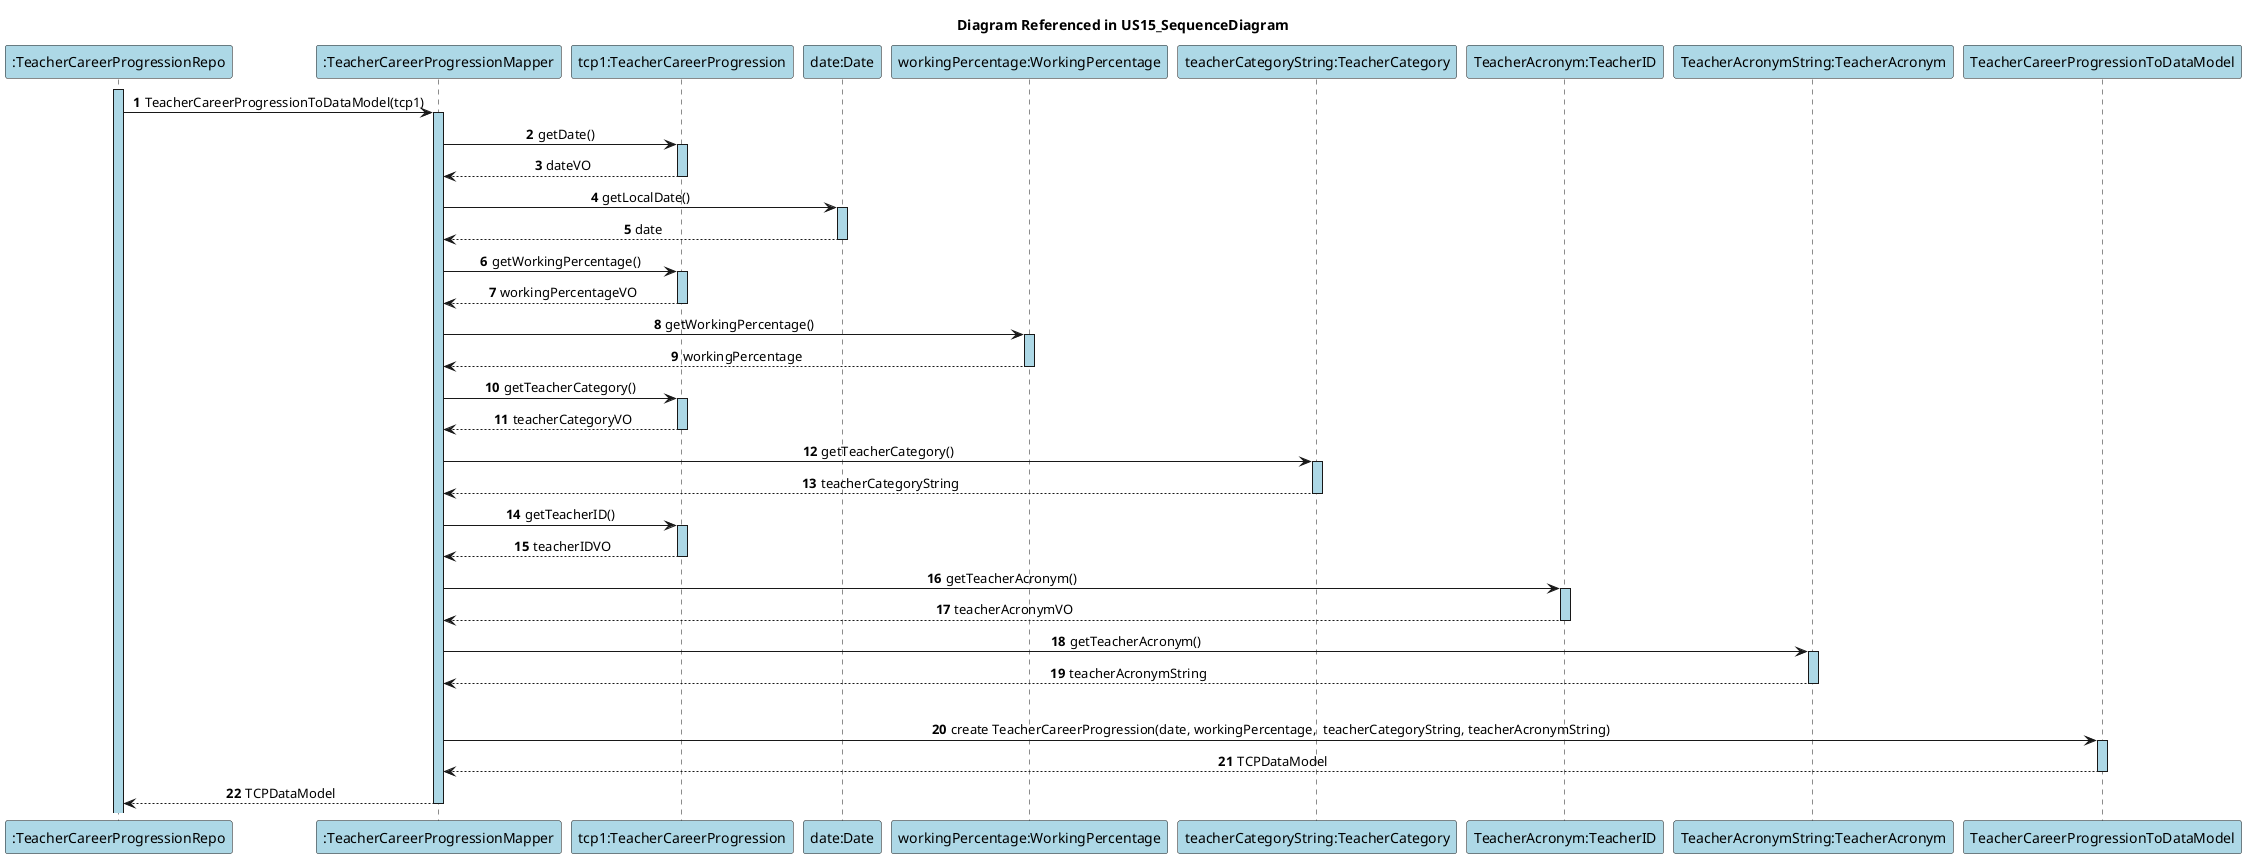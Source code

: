 @startuml
autonumber
skinparam sequenceMessageAlign center
skinparam sequenceLifeLineBackgroundColor lightblue
title Diagram Referenced in US15_SequenceDiagram

participant ":TeacherCareerProgressionRepo" as TCPRepo #lightblue
participant ":TeacherCareerProgressionMapper" as TCPMapper #lightblue
participant "tcp1:TeacherCareerProgression" as TCP #lightblue
participant "date:Date" as DateVO #lightblue
participant "workingPercentage:WorkingPercentage" as WPVO #lightblue
participant "teacherCategoryString:TeacherCategory" as TCVO #lightblue
participant "TeacherAcronym:TeacherID" as TID #lightblue
participant "TeacherAcronymString:TeacherAcronym" as TAcronym #lightblue
participant "TeacherCareerProgressionToDataModel" as TCPDM #lightblue

activate TCPRepo
TCPRepo -> TCPMapper : TeacherCareerProgressionToDataModel(tcp1)

activate TCPMapper
TCPMapper -> TCP : getDate()
activate TCP
TCP --> TCPMapper : dateVO
deactivate TCP
TCPMapper -> DateVO : getLocalDate()
activate DateVO
DateVO -->TCPMapper : date
deactivate DateVO

TCPMapper -> TCP : getWorkingPercentage()
activate TCP
TCP --> TCPMapper : workingPercentageVO
deactivate TCP
TCPMapper -> WPVO : getWorkingPercentage()
activate WPVO
WPVO -->TCPMapper : workingPercentage
deactivate WPVO

TCPMapper -> TCP : getTeacherCategory()
activate TCP
TCP --> TCPMapper : teacherCategoryVO
deactivate TCP
TCPMapper -> TCVO : getTeacherCategory()
activate TCVO
TCVO -->TCPMapper : teacherCategoryString
deactivate TCVO

TCPMapper -> TCP : getTeacherID()
activate TCP
TCP --> TCPMapper : teacherIDVO
deactivate TCP
TCPMapper -> TID : getTeacherAcronym()
activate TID
TID -->TCPMapper : teacherAcronymVO
deactivate TID
TCPMapper -> TAcronym: getTeacherAcronym()
activate TAcronym
TAcronym --> TCPMapper: teacherAcronymString
deactivate TAcronym
|||
TCPMapper -> TCPDM : create TeacherCareerProgression(date, workingPercentage,  teacherCategoryString, teacherAcronymString)
activate TCPDM
TCPDM --> TCPMapper : TCPDataModel
deactivate TCPDM
TCPMapper --> TCPRepo : TCPDataModel
deactivate TCPMapper
@enduml